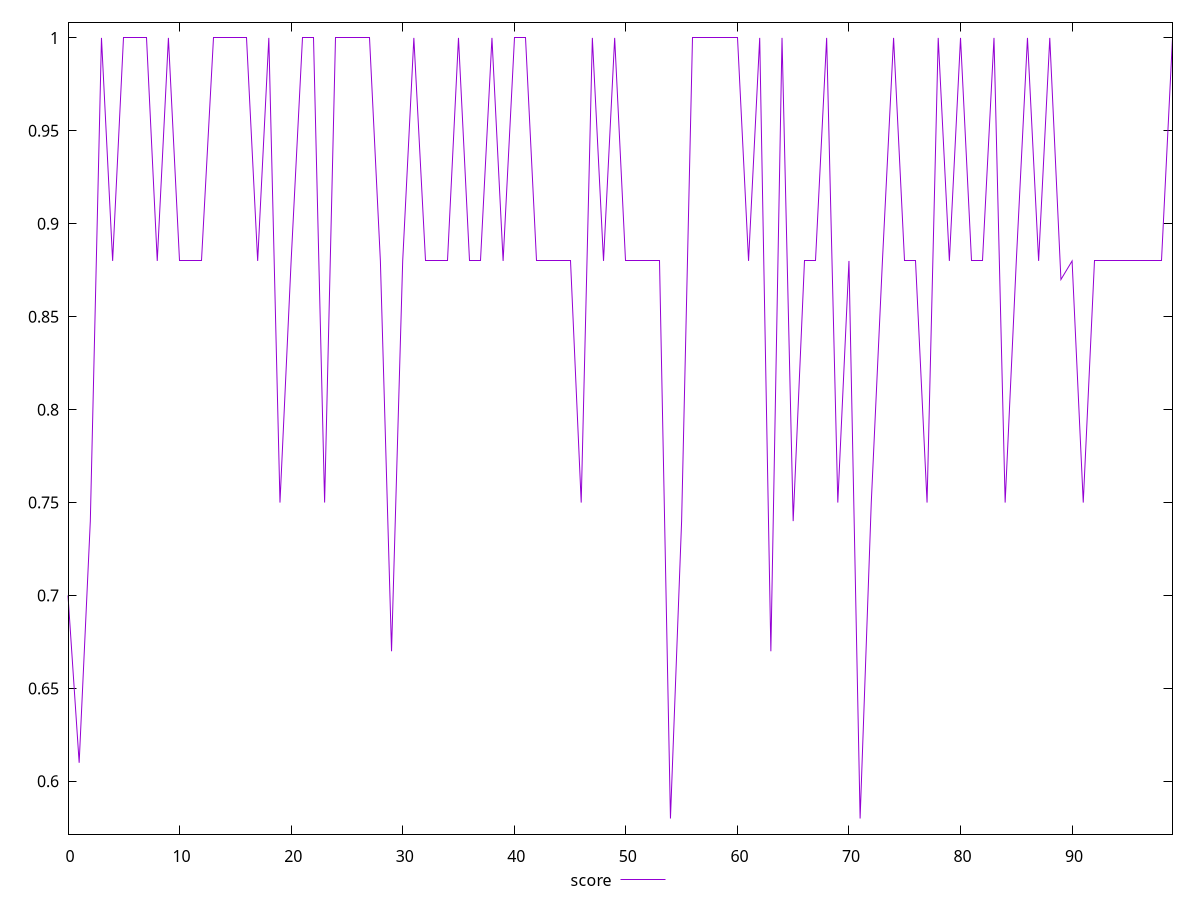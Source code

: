 reset

$score <<EOF
0 0.7
1 0.61
2 0.74
3 1
4 0.88
5 1
6 1
7 1
8 0.88
9 1
10 0.88
11 0.88
12 0.88
13 1
14 1
15 1
16 1
17 0.88
18 1
19 0.75
20 0.88
21 1
22 1
23 0.75
24 1
25 1
26 1
27 1
28 0.88
29 0.67
30 0.88
31 1
32 0.88
33 0.88
34 0.88
35 1
36 0.88
37 0.88
38 1
39 0.88
40 1
41 1
42 0.88
43 0.88
44 0.88
45 0.88
46 0.75
47 1
48 0.88
49 1
50 0.88
51 0.88
52 0.88
53 0.88
54 0.58
55 0.74
56 1
57 1
58 1
59 1
60 1
61 0.88
62 1
63 0.67
64 1
65 0.74
66 0.88
67 0.88
68 1
69 0.75
70 0.88
71 0.58
72 0.75
73 0.88
74 1
75 0.88
76 0.88
77 0.75
78 1
79 0.88
80 1
81 0.88
82 0.88
83 1
84 0.75
85 0.88
86 1
87 0.88
88 1
89 0.87
90 0.88
91 0.75
92 0.88
93 0.88
94 0.88
95 0.88
96 0.88
97 0.88
98 0.88
99 1
EOF

set key outside below
set xrange [0:99]
set yrange [0.5716:1.0084]
set trange [0.5716:1.0084]
set terminal svg size 640, 500 enhanced background rgb 'white'
set output "report_00017_2021-02-10T15-08-03.406Z/uses-http2/samples/pages+cached+noadtech/score/values.svg"

plot $score title "score" with line

reset
